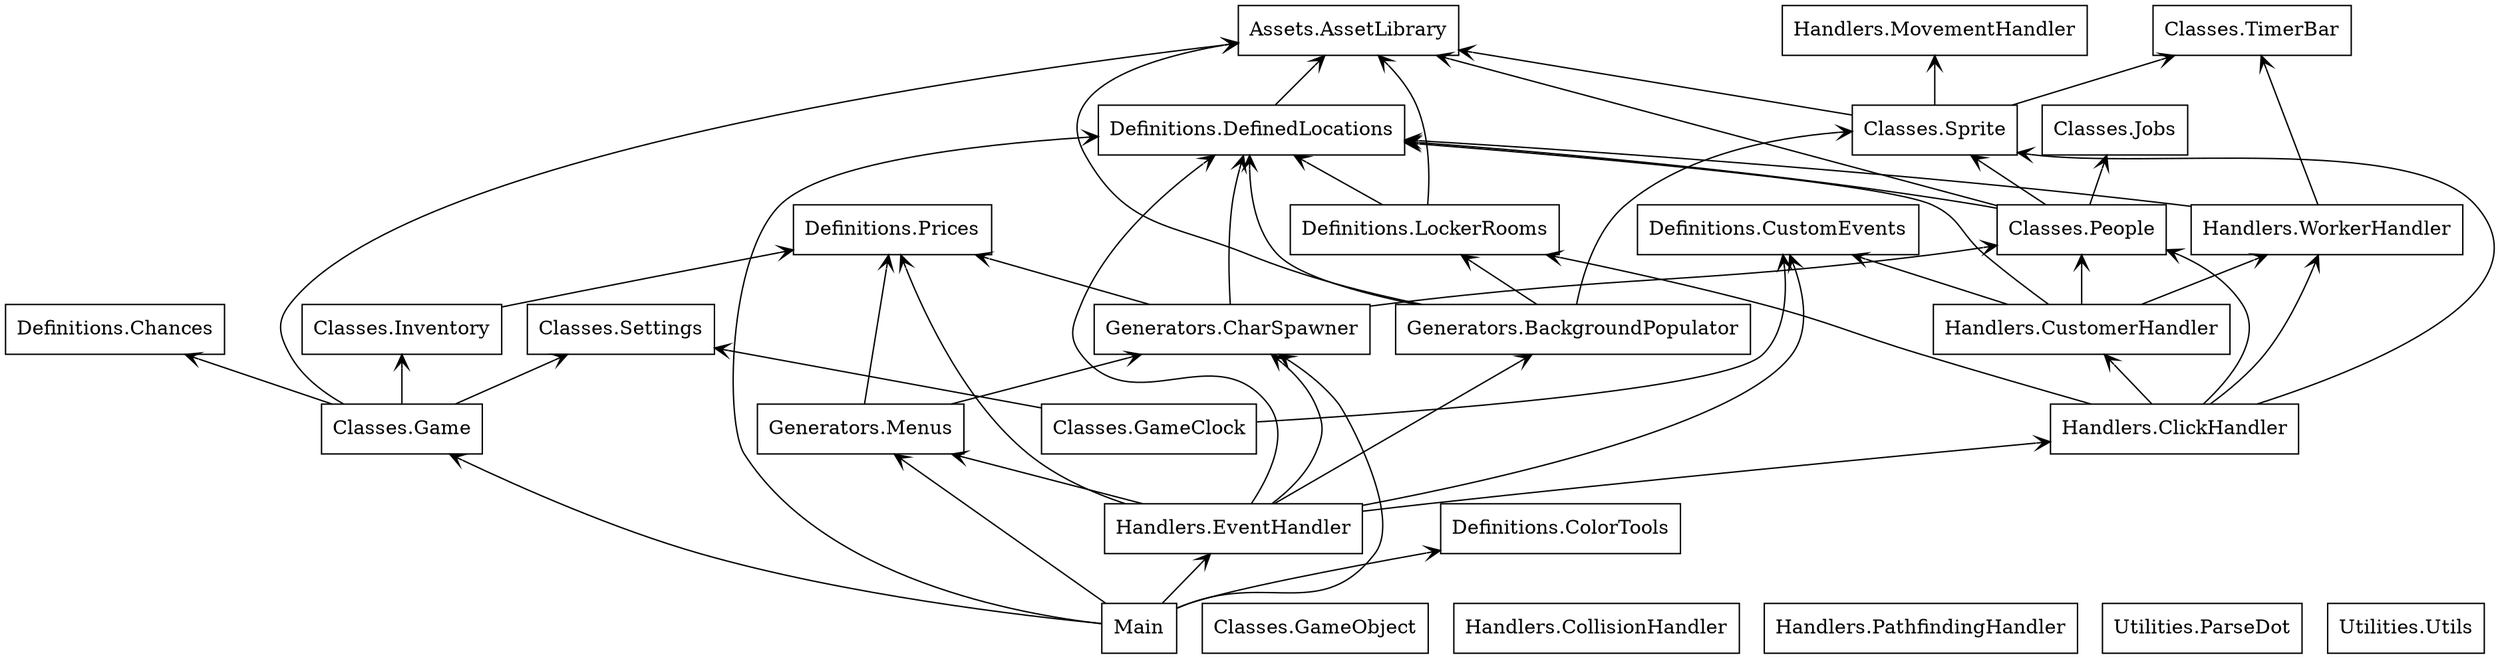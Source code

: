 digraph "packages" {
rankdir=BT
charset="utf-8"
"Assets.AssetLibrary" [color="black", label=<Assets.AssetLibrary>, shape="box", style="solid"];
"Classes.Game" [color="black", label=<Classes.Game>, shape="box", style="solid"];
"Classes.GameClock" [color="black", label=<Classes.GameClock>, shape="box", style="solid"];
"Classes.GameObject" [color="black", label=<Classes.GameObject>, shape="box", style="solid"];
"Classes.Inventory" [color="black", label=<Classes.Inventory>, shape="box", style="solid"];
"Classes.Jobs" [color="black", label=<Classes.Jobs>, shape="box", style="solid"];
"Classes.People" [color="black", label=<Classes.People>, shape="box", style="solid"];
"Classes.Settings" [color="black", label=<Classes.Settings>, shape="box", style="solid"];
"Classes.Sprite" [color="black", label=<Classes.Sprite>, shape="box", style="solid"];
"Classes.TimerBar" [color="black", label=<Classes.TimerBar>, shape="box", style="solid"];
"Definitions.Chances" [color="black", label=<Definitions.Chances>, shape="box", style="solid"];
"Definitions.ColorTools" [color="black", label=<Definitions.ColorTools>, shape="box", style="solid"];
"Definitions.CustomEvents" [color="black", label=<Definitions.CustomEvents>, shape="box", style="solid"];
"Definitions.DefinedLocations" [color="black", label=<Definitions.DefinedLocations>, shape="box", style="solid"];
"Definitions.LockerRooms" [color="black", label=<Definitions.LockerRooms>, shape="box", style="solid"];
"Definitions.Prices" [color="black", label=<Definitions.Prices>, shape="box", style="solid"];
"Generators.BackgroundPopulator" [color="black", label=<Generators.BackgroundPopulator>, shape="box", style="solid"];
"Generators.CharSpawner" [color="black", label=<Generators.CharSpawner>, shape="box", style="solid"];
"Generators.Menus" [color="black", label=<Generators.Menus>, shape="box", style="solid"];
"Handlers.ClickHandler" [color="black", label=<Handlers.ClickHandler>, shape="box", style="solid"];
"Handlers.CollisionHandler" [color="black", label=<Handlers.CollisionHandler>, shape="box", style="solid"];
"Handlers.CustomerHandler" [color="black", label=<Handlers.CustomerHandler>, shape="box", style="solid"];
"Handlers.EventHandler" [color="black", label=<Handlers.EventHandler>, shape="box", style="solid"];
"Handlers.MovementHandler" [color="black", label=<Handlers.MovementHandler>, shape="box", style="solid"];
"Handlers.PathfindingHandler" [color="black", label=<Handlers.PathfindingHandler>, shape="box", style="solid"];
"Handlers.WorkerHandler" [color="black", label=<Handlers.WorkerHandler>, shape="box", style="solid"];
"Main" [color="black", label=<Main>, shape="box", style="solid"];
"Utilities.ParseDot" [color="black", label=<Utilities.ParseDot>, shape="box", style="solid"];
"Utilities.Utils" [color="black", label=<Utilities.Utils>, shape="box", style="solid"];
"Classes.Game" -> "Assets.AssetLibrary" [arrowhead="open", arrowtail="none"];
"Classes.Game" -> "Classes.Inventory" [arrowhead="open", arrowtail="none"];
"Classes.Game" -> "Classes.Settings" [arrowhead="open", arrowtail="none"];
"Classes.Game" -> "Definitions.Chances" [arrowhead="open", arrowtail="none"];
"Classes.GameClock" -> "Classes.Settings" [arrowhead="open", arrowtail="none"];
"Classes.GameClock" -> "Definitions.CustomEvents" [arrowhead="open", arrowtail="none"];
"Classes.Inventory" -> "Definitions.Prices" [arrowhead="open", arrowtail="none"];
"Classes.People" -> "Assets.AssetLibrary" [arrowhead="open", arrowtail="none"];
"Classes.People" -> "Classes.Jobs" [arrowhead="open", arrowtail="none"];
"Classes.People" -> "Classes.Sprite" [arrowhead="open", arrowtail="none"];
"Classes.People" -> "Definitions.DefinedLocations" [arrowhead="open", arrowtail="none"];
"Classes.Sprite" -> "Assets.AssetLibrary" [arrowhead="open", arrowtail="none"];
"Classes.Sprite" -> "Classes.TimerBar" [arrowhead="open", arrowtail="none"];
"Classes.Sprite" -> "Handlers.MovementHandler" [arrowhead="open", arrowtail="none"];
"Definitions.DefinedLocations" -> "Assets.AssetLibrary" [arrowhead="open", arrowtail="none"];
"Definitions.LockerRooms" -> "Assets.AssetLibrary" [arrowhead="open", arrowtail="none"];
"Definitions.LockerRooms" -> "Definitions.DefinedLocations" [arrowhead="open", arrowtail="none"];
"Generators.BackgroundPopulator" -> "Assets.AssetLibrary" [arrowhead="open", arrowtail="none"];
"Generators.BackgroundPopulator" -> "Classes.Sprite" [arrowhead="open", arrowtail="none"];
"Generators.BackgroundPopulator" -> "Definitions.DefinedLocations" [arrowhead="open", arrowtail="none"];
"Generators.BackgroundPopulator" -> "Definitions.LockerRooms" [arrowhead="open", arrowtail="none"];
"Generators.CharSpawner" -> "Classes.People" [arrowhead="open", arrowtail="none"];
"Generators.CharSpawner" -> "Definitions.DefinedLocations" [arrowhead="open", arrowtail="none"];
"Generators.CharSpawner" -> "Definitions.Prices" [arrowhead="open", arrowtail="none"];
"Generators.Menus" -> "Definitions.Prices" [arrowhead="open", arrowtail="none"];
"Generators.Menus" -> "Generators.CharSpawner" [arrowhead="open", arrowtail="none"];
"Handlers.ClickHandler" -> "Classes.People" [arrowhead="open", arrowtail="none"];
"Handlers.ClickHandler" -> "Classes.Sprite" [arrowhead="open", arrowtail="none"];
"Handlers.ClickHandler" -> "Definitions.LockerRooms" [arrowhead="open", arrowtail="none"];
"Handlers.ClickHandler" -> "Handlers.CustomerHandler" [arrowhead="open", arrowtail="none"];
"Handlers.ClickHandler" -> "Handlers.WorkerHandler" [arrowhead="open", arrowtail="none"];
"Handlers.CustomerHandler" -> "Classes.People" [arrowhead="open", arrowtail="none"];
"Handlers.CustomerHandler" -> "Definitions.CustomEvents" [arrowhead="open", arrowtail="none"];
"Handlers.CustomerHandler" -> "Definitions.DefinedLocations" [arrowhead="open", arrowtail="none"];
"Handlers.CustomerHandler" -> "Handlers.WorkerHandler" [arrowhead="open", arrowtail="none"];
"Handlers.EventHandler" -> "Definitions.CustomEvents" [arrowhead="open", arrowtail="none"];
"Handlers.EventHandler" -> "Definitions.DefinedLocations" [arrowhead="open", arrowtail="none"];
"Handlers.EventHandler" -> "Definitions.Prices" [arrowhead="open", arrowtail="none"];
"Handlers.EventHandler" -> "Generators.BackgroundPopulator" [arrowhead="open", arrowtail="none"];
"Handlers.EventHandler" -> "Generators.CharSpawner" [arrowhead="open", arrowtail="none"];
"Handlers.EventHandler" -> "Generators.Menus" [arrowhead="open", arrowtail="none"];
"Handlers.EventHandler" -> "Handlers.ClickHandler" [arrowhead="open", arrowtail="none"];
"Handlers.WorkerHandler" -> "Classes.TimerBar" [arrowhead="open", arrowtail="none"];
"Handlers.WorkerHandler" -> "Definitions.DefinedLocations" [arrowhead="open", arrowtail="none"];
"Main" -> "Classes.Game" [arrowhead="open", arrowtail="none"];
"Main" -> "Definitions.ColorTools" [arrowhead="open", arrowtail="none"];
"Main" -> "Definitions.DefinedLocations" [arrowhead="open", arrowtail="none"];
"Main" -> "Generators.CharSpawner" [arrowhead="open", arrowtail="none"];
"Main" -> "Generators.Menus" [arrowhead="open", arrowtail="none"];
"Main" -> "Handlers.EventHandler" [arrowhead="open", arrowtail="none"];
}
